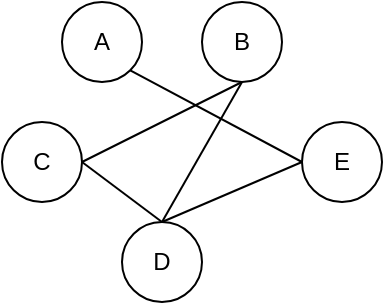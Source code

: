 <mxfile version="22.1.3" type="github">
  <diagram name="第 1 页" id="YztnCn83Ei0kUERbmq6W">
    <mxGraphModel dx="420" dy="232" grid="1" gridSize="10" guides="1" tooltips="1" connect="1" arrows="1" fold="1" page="1" pageScale="1" pageWidth="827" pageHeight="1169" math="0" shadow="0">
      <root>
        <mxCell id="0" />
        <mxCell id="1" parent="0" />
        <mxCell id="ySReFKhwiJxHSc1QfoS0-6" style="rounded=0;orthogonalLoop=1;jettySize=auto;html=1;exitX=1;exitY=1;exitDx=0;exitDy=0;entryX=0;entryY=0.5;entryDx=0;entryDy=0;endArrow=none;endFill=0;" edge="1" parent="1" source="ySReFKhwiJxHSc1QfoS0-1" target="ySReFKhwiJxHSc1QfoS0-2">
          <mxGeometry relative="1" as="geometry" />
        </mxCell>
        <mxCell id="ySReFKhwiJxHSc1QfoS0-1" value="A" style="ellipse;whiteSpace=wrap;html=1;aspect=fixed;" vertex="1" parent="1">
          <mxGeometry x="220" y="280" width="40" height="40" as="geometry" />
        </mxCell>
        <mxCell id="ySReFKhwiJxHSc1QfoS0-7" style="rounded=0;orthogonalLoop=1;jettySize=auto;html=1;exitX=0;exitY=0.5;exitDx=0;exitDy=0;entryX=0.5;entryY=0;entryDx=0;entryDy=0;endArrow=none;endFill=0;" edge="1" parent="1" source="ySReFKhwiJxHSc1QfoS0-2" target="ySReFKhwiJxHSc1QfoS0-4">
          <mxGeometry relative="1" as="geometry" />
        </mxCell>
        <mxCell id="ySReFKhwiJxHSc1QfoS0-2" value="E" style="ellipse;whiteSpace=wrap;html=1;aspect=fixed;" vertex="1" parent="1">
          <mxGeometry x="340" y="340" width="40" height="40" as="geometry" />
        </mxCell>
        <mxCell id="ySReFKhwiJxHSc1QfoS0-8" style="rounded=0;orthogonalLoop=1;jettySize=auto;html=1;exitX=1;exitY=0.5;exitDx=0;exitDy=0;entryX=0.5;entryY=1;entryDx=0;entryDy=0;endArrow=none;endFill=0;" edge="1" parent="1" source="ySReFKhwiJxHSc1QfoS0-3" target="ySReFKhwiJxHSc1QfoS0-5">
          <mxGeometry relative="1" as="geometry" />
        </mxCell>
        <mxCell id="ySReFKhwiJxHSc1QfoS0-3" value="C" style="ellipse;whiteSpace=wrap;html=1;aspect=fixed;" vertex="1" parent="1">
          <mxGeometry x="190" y="340" width="40" height="40" as="geometry" />
        </mxCell>
        <mxCell id="ySReFKhwiJxHSc1QfoS0-9" style="rounded=0;orthogonalLoop=1;jettySize=auto;html=1;exitX=0.5;exitY=0;exitDx=0;exitDy=0;entryX=1;entryY=0.5;entryDx=0;entryDy=0;endArrow=none;endFill=0;" edge="1" parent="1" source="ySReFKhwiJxHSc1QfoS0-4" target="ySReFKhwiJxHSc1QfoS0-3">
          <mxGeometry relative="1" as="geometry" />
        </mxCell>
        <mxCell id="ySReFKhwiJxHSc1QfoS0-4" value="D" style="ellipse;whiteSpace=wrap;html=1;aspect=fixed;" vertex="1" parent="1">
          <mxGeometry x="250" y="390" width="40" height="40" as="geometry" />
        </mxCell>
        <mxCell id="ySReFKhwiJxHSc1QfoS0-10" style="rounded=0;orthogonalLoop=1;jettySize=auto;html=1;exitX=0.5;exitY=1;exitDx=0;exitDy=0;entryX=0.5;entryY=0;entryDx=0;entryDy=0;endArrow=none;endFill=0;" edge="1" parent="1" source="ySReFKhwiJxHSc1QfoS0-5" target="ySReFKhwiJxHSc1QfoS0-4">
          <mxGeometry relative="1" as="geometry" />
        </mxCell>
        <mxCell id="ySReFKhwiJxHSc1QfoS0-5" value="B" style="ellipse;whiteSpace=wrap;html=1;aspect=fixed;" vertex="1" parent="1">
          <mxGeometry x="290" y="280" width="40" height="40" as="geometry" />
        </mxCell>
      </root>
    </mxGraphModel>
  </diagram>
</mxfile>
